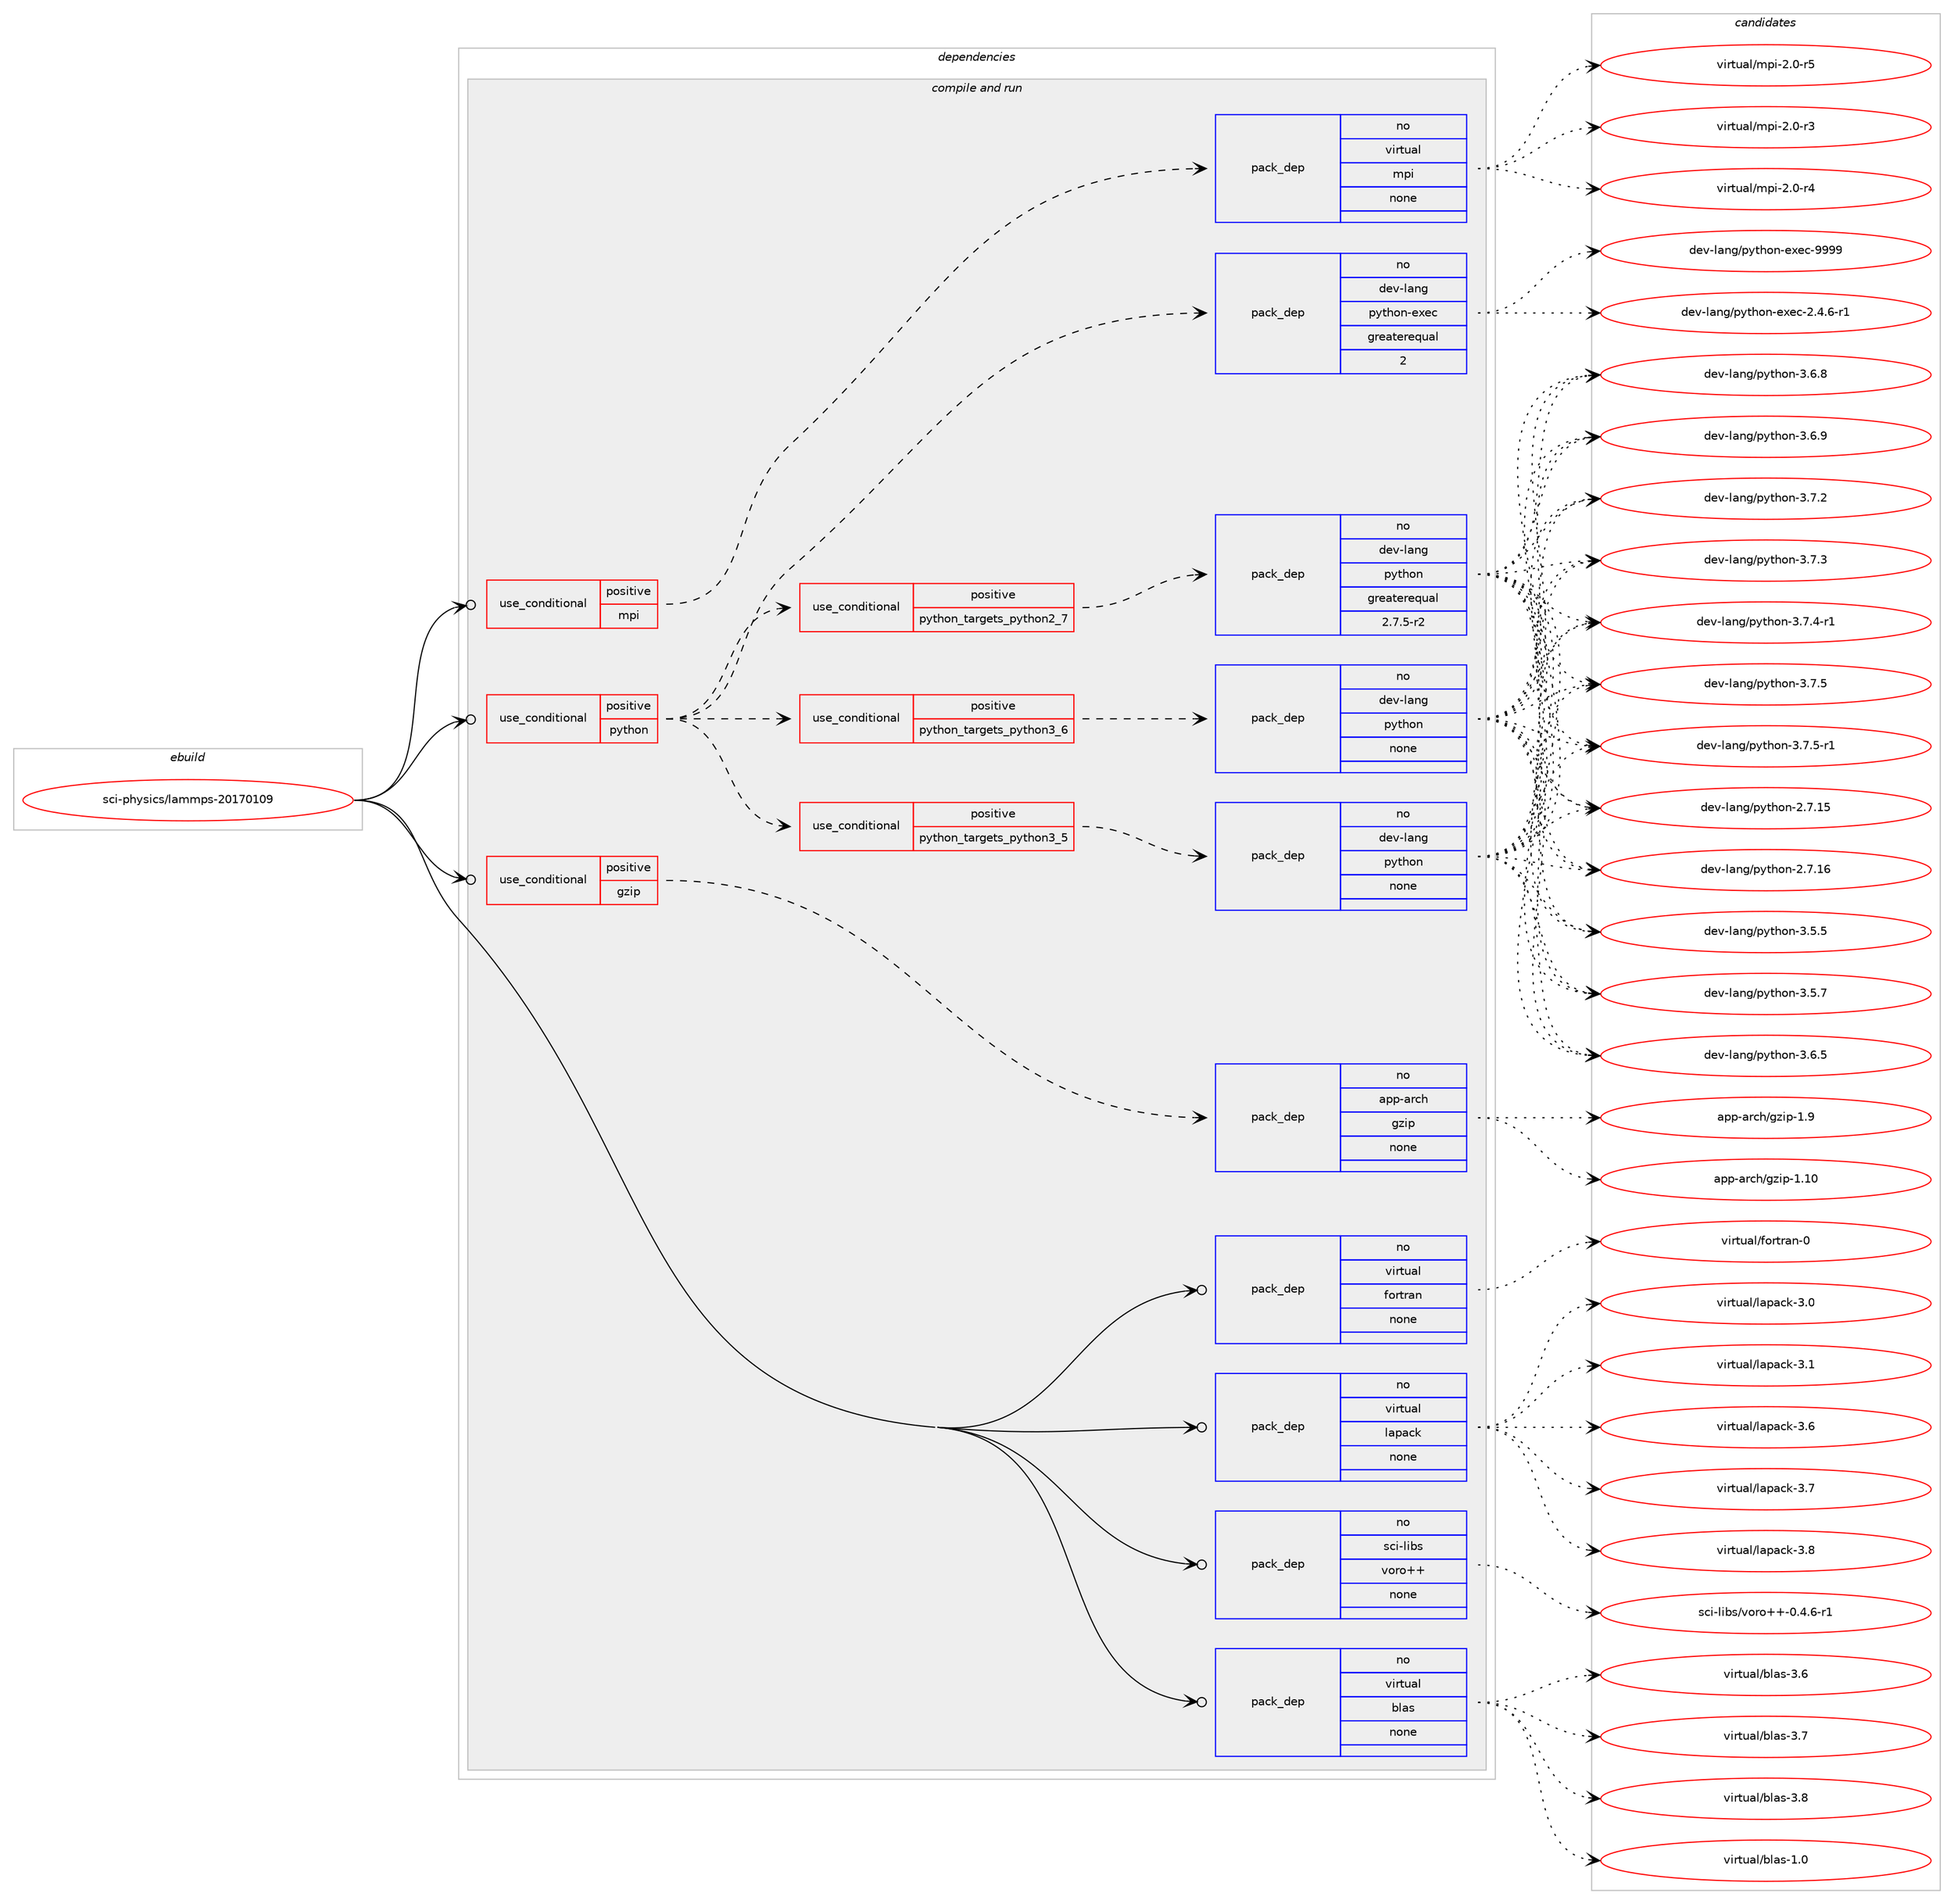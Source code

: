 digraph prolog {

# *************
# Graph options
# *************

newrank=true;
concentrate=true;
compound=true;
graph [rankdir=LR,fontname=Helvetica,fontsize=10,ranksep=1.5];#, ranksep=2.5, nodesep=0.2];
edge  [arrowhead=vee];
node  [fontname=Helvetica,fontsize=10];

# **********
# The ebuild
# **********

subgraph cluster_leftcol {
color=gray;
rank=same;
label=<<i>ebuild</i>>;
id [label="sci-physics/lammps-20170109", color=red, width=4, href="../sci-physics/lammps-20170109.svg"];
}

# ****************
# The dependencies
# ****************

subgraph cluster_midcol {
color=gray;
label=<<i>dependencies</i>>;
subgraph cluster_compile {
fillcolor="#eeeeee";
style=filled;
label=<<i>compile</i>>;
}
subgraph cluster_compileandrun {
fillcolor="#eeeeee";
style=filled;
label=<<i>compile and run</i>>;
subgraph cond209627 {
dependency863609 [label=<<TABLE BORDER="0" CELLBORDER="1" CELLSPACING="0" CELLPADDING="4"><TR><TD ROWSPAN="3" CELLPADDING="10">use_conditional</TD></TR><TR><TD>positive</TD></TR><TR><TD>gzip</TD></TR></TABLE>>, shape=none, color=red];
subgraph pack638714 {
dependency863610 [label=<<TABLE BORDER="0" CELLBORDER="1" CELLSPACING="0" CELLPADDING="4" WIDTH="220"><TR><TD ROWSPAN="6" CELLPADDING="30">pack_dep</TD></TR><TR><TD WIDTH="110">no</TD></TR><TR><TD>app-arch</TD></TR><TR><TD>gzip</TD></TR><TR><TD>none</TD></TR><TR><TD></TD></TR></TABLE>>, shape=none, color=blue];
}
dependency863609:e -> dependency863610:w [weight=20,style="dashed",arrowhead="vee"];
}
id:e -> dependency863609:w [weight=20,style="solid",arrowhead="odotvee"];
subgraph cond209628 {
dependency863611 [label=<<TABLE BORDER="0" CELLBORDER="1" CELLSPACING="0" CELLPADDING="4"><TR><TD ROWSPAN="3" CELLPADDING="10">use_conditional</TD></TR><TR><TD>positive</TD></TR><TR><TD>mpi</TD></TR></TABLE>>, shape=none, color=red];
subgraph pack638715 {
dependency863612 [label=<<TABLE BORDER="0" CELLBORDER="1" CELLSPACING="0" CELLPADDING="4" WIDTH="220"><TR><TD ROWSPAN="6" CELLPADDING="30">pack_dep</TD></TR><TR><TD WIDTH="110">no</TD></TR><TR><TD>virtual</TD></TR><TR><TD>mpi</TD></TR><TR><TD>none</TD></TR><TR><TD></TD></TR></TABLE>>, shape=none, color=blue];
}
dependency863611:e -> dependency863612:w [weight=20,style="dashed",arrowhead="vee"];
}
id:e -> dependency863611:w [weight=20,style="solid",arrowhead="odotvee"];
subgraph cond209629 {
dependency863613 [label=<<TABLE BORDER="0" CELLBORDER="1" CELLSPACING="0" CELLPADDING="4"><TR><TD ROWSPAN="3" CELLPADDING="10">use_conditional</TD></TR><TR><TD>positive</TD></TR><TR><TD>python</TD></TR></TABLE>>, shape=none, color=red];
subgraph cond209630 {
dependency863614 [label=<<TABLE BORDER="0" CELLBORDER="1" CELLSPACING="0" CELLPADDING="4"><TR><TD ROWSPAN="3" CELLPADDING="10">use_conditional</TD></TR><TR><TD>positive</TD></TR><TR><TD>python_targets_python2_7</TD></TR></TABLE>>, shape=none, color=red];
subgraph pack638716 {
dependency863615 [label=<<TABLE BORDER="0" CELLBORDER="1" CELLSPACING="0" CELLPADDING="4" WIDTH="220"><TR><TD ROWSPAN="6" CELLPADDING="30">pack_dep</TD></TR><TR><TD WIDTH="110">no</TD></TR><TR><TD>dev-lang</TD></TR><TR><TD>python</TD></TR><TR><TD>greaterequal</TD></TR><TR><TD>2.7.5-r2</TD></TR></TABLE>>, shape=none, color=blue];
}
dependency863614:e -> dependency863615:w [weight=20,style="dashed",arrowhead="vee"];
}
dependency863613:e -> dependency863614:w [weight=20,style="dashed",arrowhead="vee"];
subgraph cond209631 {
dependency863616 [label=<<TABLE BORDER="0" CELLBORDER="1" CELLSPACING="0" CELLPADDING="4"><TR><TD ROWSPAN="3" CELLPADDING="10">use_conditional</TD></TR><TR><TD>positive</TD></TR><TR><TD>python_targets_python3_5</TD></TR></TABLE>>, shape=none, color=red];
subgraph pack638717 {
dependency863617 [label=<<TABLE BORDER="0" CELLBORDER="1" CELLSPACING="0" CELLPADDING="4" WIDTH="220"><TR><TD ROWSPAN="6" CELLPADDING="30">pack_dep</TD></TR><TR><TD WIDTH="110">no</TD></TR><TR><TD>dev-lang</TD></TR><TR><TD>python</TD></TR><TR><TD>none</TD></TR><TR><TD></TD></TR></TABLE>>, shape=none, color=blue];
}
dependency863616:e -> dependency863617:w [weight=20,style="dashed",arrowhead="vee"];
}
dependency863613:e -> dependency863616:w [weight=20,style="dashed",arrowhead="vee"];
subgraph cond209632 {
dependency863618 [label=<<TABLE BORDER="0" CELLBORDER="1" CELLSPACING="0" CELLPADDING="4"><TR><TD ROWSPAN="3" CELLPADDING="10">use_conditional</TD></TR><TR><TD>positive</TD></TR><TR><TD>python_targets_python3_6</TD></TR></TABLE>>, shape=none, color=red];
subgraph pack638718 {
dependency863619 [label=<<TABLE BORDER="0" CELLBORDER="1" CELLSPACING="0" CELLPADDING="4" WIDTH="220"><TR><TD ROWSPAN="6" CELLPADDING="30">pack_dep</TD></TR><TR><TD WIDTH="110">no</TD></TR><TR><TD>dev-lang</TD></TR><TR><TD>python</TD></TR><TR><TD>none</TD></TR><TR><TD></TD></TR></TABLE>>, shape=none, color=blue];
}
dependency863618:e -> dependency863619:w [weight=20,style="dashed",arrowhead="vee"];
}
dependency863613:e -> dependency863618:w [weight=20,style="dashed",arrowhead="vee"];
subgraph pack638719 {
dependency863620 [label=<<TABLE BORDER="0" CELLBORDER="1" CELLSPACING="0" CELLPADDING="4" WIDTH="220"><TR><TD ROWSPAN="6" CELLPADDING="30">pack_dep</TD></TR><TR><TD WIDTH="110">no</TD></TR><TR><TD>dev-lang</TD></TR><TR><TD>python-exec</TD></TR><TR><TD>greaterequal</TD></TR><TR><TD>2</TD></TR></TABLE>>, shape=none, color=blue];
}
dependency863613:e -> dependency863620:w [weight=20,style="dashed",arrowhead="vee"];
}
id:e -> dependency863613:w [weight=20,style="solid",arrowhead="odotvee"];
subgraph pack638720 {
dependency863621 [label=<<TABLE BORDER="0" CELLBORDER="1" CELLSPACING="0" CELLPADDING="4" WIDTH="220"><TR><TD ROWSPAN="6" CELLPADDING="30">pack_dep</TD></TR><TR><TD WIDTH="110">no</TD></TR><TR><TD>sci-libs</TD></TR><TR><TD>voro++</TD></TR><TR><TD>none</TD></TR><TR><TD></TD></TR></TABLE>>, shape=none, color=blue];
}
id:e -> dependency863621:w [weight=20,style="solid",arrowhead="odotvee"];
subgraph pack638721 {
dependency863622 [label=<<TABLE BORDER="0" CELLBORDER="1" CELLSPACING="0" CELLPADDING="4" WIDTH="220"><TR><TD ROWSPAN="6" CELLPADDING="30">pack_dep</TD></TR><TR><TD WIDTH="110">no</TD></TR><TR><TD>virtual</TD></TR><TR><TD>blas</TD></TR><TR><TD>none</TD></TR><TR><TD></TD></TR></TABLE>>, shape=none, color=blue];
}
id:e -> dependency863622:w [weight=20,style="solid",arrowhead="odotvee"];
subgraph pack638722 {
dependency863623 [label=<<TABLE BORDER="0" CELLBORDER="1" CELLSPACING="0" CELLPADDING="4" WIDTH="220"><TR><TD ROWSPAN="6" CELLPADDING="30">pack_dep</TD></TR><TR><TD WIDTH="110">no</TD></TR><TR><TD>virtual</TD></TR><TR><TD>fortran</TD></TR><TR><TD>none</TD></TR><TR><TD></TD></TR></TABLE>>, shape=none, color=blue];
}
id:e -> dependency863623:w [weight=20,style="solid",arrowhead="odotvee"];
subgraph pack638723 {
dependency863624 [label=<<TABLE BORDER="0" CELLBORDER="1" CELLSPACING="0" CELLPADDING="4" WIDTH="220"><TR><TD ROWSPAN="6" CELLPADDING="30">pack_dep</TD></TR><TR><TD WIDTH="110">no</TD></TR><TR><TD>virtual</TD></TR><TR><TD>lapack</TD></TR><TR><TD>none</TD></TR><TR><TD></TD></TR></TABLE>>, shape=none, color=blue];
}
id:e -> dependency863624:w [weight=20,style="solid",arrowhead="odotvee"];
}
subgraph cluster_run {
fillcolor="#eeeeee";
style=filled;
label=<<i>run</i>>;
}
}

# **************
# The candidates
# **************

subgraph cluster_choices {
rank=same;
color=gray;
label=<<i>candidates</i>>;

subgraph choice638714 {
color=black;
nodesep=1;
choice97112112459711499104471031221051124549464948 [label="app-arch/gzip-1.10", color=red, width=4,href="../app-arch/gzip-1.10.svg"];
choice971121124597114991044710312210511245494657 [label="app-arch/gzip-1.9", color=red, width=4,href="../app-arch/gzip-1.9.svg"];
dependency863610:e -> choice97112112459711499104471031221051124549464948:w [style=dotted,weight="100"];
dependency863610:e -> choice971121124597114991044710312210511245494657:w [style=dotted,weight="100"];
}
subgraph choice638715 {
color=black;
nodesep=1;
choice1181051141161179710847109112105455046484511451 [label="virtual/mpi-2.0-r3", color=red, width=4,href="../virtual/mpi-2.0-r3.svg"];
choice1181051141161179710847109112105455046484511452 [label="virtual/mpi-2.0-r4", color=red, width=4,href="../virtual/mpi-2.0-r4.svg"];
choice1181051141161179710847109112105455046484511453 [label="virtual/mpi-2.0-r5", color=red, width=4,href="../virtual/mpi-2.0-r5.svg"];
dependency863612:e -> choice1181051141161179710847109112105455046484511451:w [style=dotted,weight="100"];
dependency863612:e -> choice1181051141161179710847109112105455046484511452:w [style=dotted,weight="100"];
dependency863612:e -> choice1181051141161179710847109112105455046484511453:w [style=dotted,weight="100"];
}
subgraph choice638716 {
color=black;
nodesep=1;
choice10010111845108971101034711212111610411111045504655464953 [label="dev-lang/python-2.7.15", color=red, width=4,href="../dev-lang/python-2.7.15.svg"];
choice10010111845108971101034711212111610411111045504655464954 [label="dev-lang/python-2.7.16", color=red, width=4,href="../dev-lang/python-2.7.16.svg"];
choice100101118451089711010347112121116104111110455146534653 [label="dev-lang/python-3.5.5", color=red, width=4,href="../dev-lang/python-3.5.5.svg"];
choice100101118451089711010347112121116104111110455146534655 [label="dev-lang/python-3.5.7", color=red, width=4,href="../dev-lang/python-3.5.7.svg"];
choice100101118451089711010347112121116104111110455146544653 [label="dev-lang/python-3.6.5", color=red, width=4,href="../dev-lang/python-3.6.5.svg"];
choice100101118451089711010347112121116104111110455146544656 [label="dev-lang/python-3.6.8", color=red, width=4,href="../dev-lang/python-3.6.8.svg"];
choice100101118451089711010347112121116104111110455146544657 [label="dev-lang/python-3.6.9", color=red, width=4,href="../dev-lang/python-3.6.9.svg"];
choice100101118451089711010347112121116104111110455146554650 [label="dev-lang/python-3.7.2", color=red, width=4,href="../dev-lang/python-3.7.2.svg"];
choice100101118451089711010347112121116104111110455146554651 [label="dev-lang/python-3.7.3", color=red, width=4,href="../dev-lang/python-3.7.3.svg"];
choice1001011184510897110103471121211161041111104551465546524511449 [label="dev-lang/python-3.7.4-r1", color=red, width=4,href="../dev-lang/python-3.7.4-r1.svg"];
choice100101118451089711010347112121116104111110455146554653 [label="dev-lang/python-3.7.5", color=red, width=4,href="../dev-lang/python-3.7.5.svg"];
choice1001011184510897110103471121211161041111104551465546534511449 [label="dev-lang/python-3.7.5-r1", color=red, width=4,href="../dev-lang/python-3.7.5-r1.svg"];
dependency863615:e -> choice10010111845108971101034711212111610411111045504655464953:w [style=dotted,weight="100"];
dependency863615:e -> choice10010111845108971101034711212111610411111045504655464954:w [style=dotted,weight="100"];
dependency863615:e -> choice100101118451089711010347112121116104111110455146534653:w [style=dotted,weight="100"];
dependency863615:e -> choice100101118451089711010347112121116104111110455146534655:w [style=dotted,weight="100"];
dependency863615:e -> choice100101118451089711010347112121116104111110455146544653:w [style=dotted,weight="100"];
dependency863615:e -> choice100101118451089711010347112121116104111110455146544656:w [style=dotted,weight="100"];
dependency863615:e -> choice100101118451089711010347112121116104111110455146544657:w [style=dotted,weight="100"];
dependency863615:e -> choice100101118451089711010347112121116104111110455146554650:w [style=dotted,weight="100"];
dependency863615:e -> choice100101118451089711010347112121116104111110455146554651:w [style=dotted,weight="100"];
dependency863615:e -> choice1001011184510897110103471121211161041111104551465546524511449:w [style=dotted,weight="100"];
dependency863615:e -> choice100101118451089711010347112121116104111110455146554653:w [style=dotted,weight="100"];
dependency863615:e -> choice1001011184510897110103471121211161041111104551465546534511449:w [style=dotted,weight="100"];
}
subgraph choice638717 {
color=black;
nodesep=1;
choice10010111845108971101034711212111610411111045504655464953 [label="dev-lang/python-2.7.15", color=red, width=4,href="../dev-lang/python-2.7.15.svg"];
choice10010111845108971101034711212111610411111045504655464954 [label="dev-lang/python-2.7.16", color=red, width=4,href="../dev-lang/python-2.7.16.svg"];
choice100101118451089711010347112121116104111110455146534653 [label="dev-lang/python-3.5.5", color=red, width=4,href="../dev-lang/python-3.5.5.svg"];
choice100101118451089711010347112121116104111110455146534655 [label="dev-lang/python-3.5.7", color=red, width=4,href="../dev-lang/python-3.5.7.svg"];
choice100101118451089711010347112121116104111110455146544653 [label="dev-lang/python-3.6.5", color=red, width=4,href="../dev-lang/python-3.6.5.svg"];
choice100101118451089711010347112121116104111110455146544656 [label="dev-lang/python-3.6.8", color=red, width=4,href="../dev-lang/python-3.6.8.svg"];
choice100101118451089711010347112121116104111110455146544657 [label="dev-lang/python-3.6.9", color=red, width=4,href="../dev-lang/python-3.6.9.svg"];
choice100101118451089711010347112121116104111110455146554650 [label="dev-lang/python-3.7.2", color=red, width=4,href="../dev-lang/python-3.7.2.svg"];
choice100101118451089711010347112121116104111110455146554651 [label="dev-lang/python-3.7.3", color=red, width=4,href="../dev-lang/python-3.7.3.svg"];
choice1001011184510897110103471121211161041111104551465546524511449 [label="dev-lang/python-3.7.4-r1", color=red, width=4,href="../dev-lang/python-3.7.4-r1.svg"];
choice100101118451089711010347112121116104111110455146554653 [label="dev-lang/python-3.7.5", color=red, width=4,href="../dev-lang/python-3.7.5.svg"];
choice1001011184510897110103471121211161041111104551465546534511449 [label="dev-lang/python-3.7.5-r1", color=red, width=4,href="../dev-lang/python-3.7.5-r1.svg"];
dependency863617:e -> choice10010111845108971101034711212111610411111045504655464953:w [style=dotted,weight="100"];
dependency863617:e -> choice10010111845108971101034711212111610411111045504655464954:w [style=dotted,weight="100"];
dependency863617:e -> choice100101118451089711010347112121116104111110455146534653:w [style=dotted,weight="100"];
dependency863617:e -> choice100101118451089711010347112121116104111110455146534655:w [style=dotted,weight="100"];
dependency863617:e -> choice100101118451089711010347112121116104111110455146544653:w [style=dotted,weight="100"];
dependency863617:e -> choice100101118451089711010347112121116104111110455146544656:w [style=dotted,weight="100"];
dependency863617:e -> choice100101118451089711010347112121116104111110455146544657:w [style=dotted,weight="100"];
dependency863617:e -> choice100101118451089711010347112121116104111110455146554650:w [style=dotted,weight="100"];
dependency863617:e -> choice100101118451089711010347112121116104111110455146554651:w [style=dotted,weight="100"];
dependency863617:e -> choice1001011184510897110103471121211161041111104551465546524511449:w [style=dotted,weight="100"];
dependency863617:e -> choice100101118451089711010347112121116104111110455146554653:w [style=dotted,weight="100"];
dependency863617:e -> choice1001011184510897110103471121211161041111104551465546534511449:w [style=dotted,weight="100"];
}
subgraph choice638718 {
color=black;
nodesep=1;
choice10010111845108971101034711212111610411111045504655464953 [label="dev-lang/python-2.7.15", color=red, width=4,href="../dev-lang/python-2.7.15.svg"];
choice10010111845108971101034711212111610411111045504655464954 [label="dev-lang/python-2.7.16", color=red, width=4,href="../dev-lang/python-2.7.16.svg"];
choice100101118451089711010347112121116104111110455146534653 [label="dev-lang/python-3.5.5", color=red, width=4,href="../dev-lang/python-3.5.5.svg"];
choice100101118451089711010347112121116104111110455146534655 [label="dev-lang/python-3.5.7", color=red, width=4,href="../dev-lang/python-3.5.7.svg"];
choice100101118451089711010347112121116104111110455146544653 [label="dev-lang/python-3.6.5", color=red, width=4,href="../dev-lang/python-3.6.5.svg"];
choice100101118451089711010347112121116104111110455146544656 [label="dev-lang/python-3.6.8", color=red, width=4,href="../dev-lang/python-3.6.8.svg"];
choice100101118451089711010347112121116104111110455146544657 [label="dev-lang/python-3.6.9", color=red, width=4,href="../dev-lang/python-3.6.9.svg"];
choice100101118451089711010347112121116104111110455146554650 [label="dev-lang/python-3.7.2", color=red, width=4,href="../dev-lang/python-3.7.2.svg"];
choice100101118451089711010347112121116104111110455146554651 [label="dev-lang/python-3.7.3", color=red, width=4,href="../dev-lang/python-3.7.3.svg"];
choice1001011184510897110103471121211161041111104551465546524511449 [label="dev-lang/python-3.7.4-r1", color=red, width=4,href="../dev-lang/python-3.7.4-r1.svg"];
choice100101118451089711010347112121116104111110455146554653 [label="dev-lang/python-3.7.5", color=red, width=4,href="../dev-lang/python-3.7.5.svg"];
choice1001011184510897110103471121211161041111104551465546534511449 [label="dev-lang/python-3.7.5-r1", color=red, width=4,href="../dev-lang/python-3.7.5-r1.svg"];
dependency863619:e -> choice10010111845108971101034711212111610411111045504655464953:w [style=dotted,weight="100"];
dependency863619:e -> choice10010111845108971101034711212111610411111045504655464954:w [style=dotted,weight="100"];
dependency863619:e -> choice100101118451089711010347112121116104111110455146534653:w [style=dotted,weight="100"];
dependency863619:e -> choice100101118451089711010347112121116104111110455146534655:w [style=dotted,weight="100"];
dependency863619:e -> choice100101118451089711010347112121116104111110455146544653:w [style=dotted,weight="100"];
dependency863619:e -> choice100101118451089711010347112121116104111110455146544656:w [style=dotted,weight="100"];
dependency863619:e -> choice100101118451089711010347112121116104111110455146544657:w [style=dotted,weight="100"];
dependency863619:e -> choice100101118451089711010347112121116104111110455146554650:w [style=dotted,weight="100"];
dependency863619:e -> choice100101118451089711010347112121116104111110455146554651:w [style=dotted,weight="100"];
dependency863619:e -> choice1001011184510897110103471121211161041111104551465546524511449:w [style=dotted,weight="100"];
dependency863619:e -> choice100101118451089711010347112121116104111110455146554653:w [style=dotted,weight="100"];
dependency863619:e -> choice1001011184510897110103471121211161041111104551465546534511449:w [style=dotted,weight="100"];
}
subgraph choice638719 {
color=black;
nodesep=1;
choice10010111845108971101034711212111610411111045101120101994550465246544511449 [label="dev-lang/python-exec-2.4.6-r1", color=red, width=4,href="../dev-lang/python-exec-2.4.6-r1.svg"];
choice10010111845108971101034711212111610411111045101120101994557575757 [label="dev-lang/python-exec-9999", color=red, width=4,href="../dev-lang/python-exec-9999.svg"];
dependency863620:e -> choice10010111845108971101034711212111610411111045101120101994550465246544511449:w [style=dotted,weight="100"];
dependency863620:e -> choice10010111845108971101034711212111610411111045101120101994557575757:w [style=dotted,weight="100"];
}
subgraph choice638720 {
color=black;
nodesep=1;
choice1159910545108105981154711811111411143434548465246544511449 [label="sci-libs/voro++-0.4.6-r1", color=red, width=4,href="../sci-libs/voro++-0.4.6-r1.svg"];
dependency863621:e -> choice1159910545108105981154711811111411143434548465246544511449:w [style=dotted,weight="100"];
}
subgraph choice638721 {
color=black;
nodesep=1;
choice1181051141161179710847981089711545494648 [label="virtual/blas-1.0", color=red, width=4,href="../virtual/blas-1.0.svg"];
choice1181051141161179710847981089711545514654 [label="virtual/blas-3.6", color=red, width=4,href="../virtual/blas-3.6.svg"];
choice1181051141161179710847981089711545514655 [label="virtual/blas-3.7", color=red, width=4,href="../virtual/blas-3.7.svg"];
choice1181051141161179710847981089711545514656 [label="virtual/blas-3.8", color=red, width=4,href="../virtual/blas-3.8.svg"];
dependency863622:e -> choice1181051141161179710847981089711545494648:w [style=dotted,weight="100"];
dependency863622:e -> choice1181051141161179710847981089711545514654:w [style=dotted,weight="100"];
dependency863622:e -> choice1181051141161179710847981089711545514655:w [style=dotted,weight="100"];
dependency863622:e -> choice1181051141161179710847981089711545514656:w [style=dotted,weight="100"];
}
subgraph choice638722 {
color=black;
nodesep=1;
choice1181051141161179710847102111114116114971104548 [label="virtual/fortran-0", color=red, width=4,href="../virtual/fortran-0.svg"];
dependency863623:e -> choice1181051141161179710847102111114116114971104548:w [style=dotted,weight="100"];
}
subgraph choice638723 {
color=black;
nodesep=1;
choice118105114116117971084710897112979910745514648 [label="virtual/lapack-3.0", color=red, width=4,href="../virtual/lapack-3.0.svg"];
choice118105114116117971084710897112979910745514649 [label="virtual/lapack-3.1", color=red, width=4,href="../virtual/lapack-3.1.svg"];
choice118105114116117971084710897112979910745514654 [label="virtual/lapack-3.6", color=red, width=4,href="../virtual/lapack-3.6.svg"];
choice118105114116117971084710897112979910745514655 [label="virtual/lapack-3.7", color=red, width=4,href="../virtual/lapack-3.7.svg"];
choice118105114116117971084710897112979910745514656 [label="virtual/lapack-3.8", color=red, width=4,href="../virtual/lapack-3.8.svg"];
dependency863624:e -> choice118105114116117971084710897112979910745514648:w [style=dotted,weight="100"];
dependency863624:e -> choice118105114116117971084710897112979910745514649:w [style=dotted,weight="100"];
dependency863624:e -> choice118105114116117971084710897112979910745514654:w [style=dotted,weight="100"];
dependency863624:e -> choice118105114116117971084710897112979910745514655:w [style=dotted,weight="100"];
dependency863624:e -> choice118105114116117971084710897112979910745514656:w [style=dotted,weight="100"];
}
}

}
